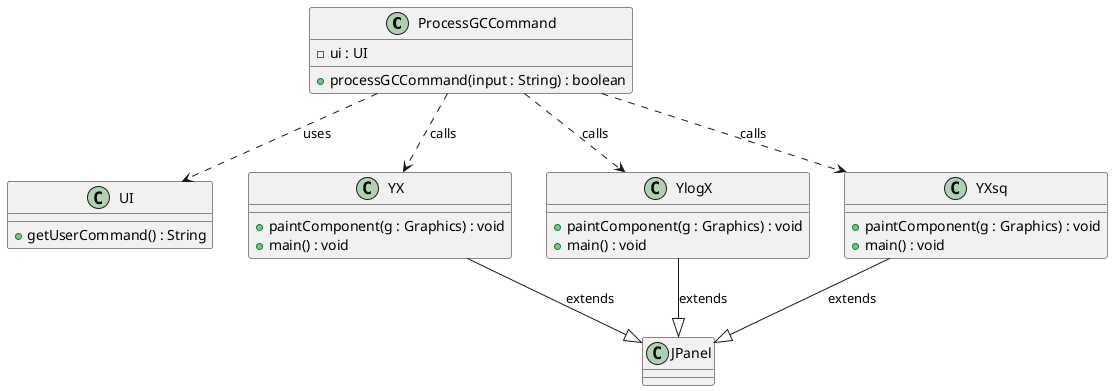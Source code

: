 @startuml

class ProcessGCCommand {
    -ui : UI
    +processGCCommand(input : String) : boolean
}

class UI {
    +getUserCommand() : String
}

class YX {
    +paintComponent(g : Graphics) : void
    +main() : void
}

class YlogX {
    +paintComponent(g : Graphics) : void
    +main() : void
}

class YXsq {
    +paintComponent(g : Graphics) : void
    +main() : void
}

ProcessGCCommand .down.> UI : uses
ProcessGCCommand ..> YX : calls
ProcessGCCommand ..> YlogX : calls
ProcessGCCommand ..> YXsq : calls

YX --|> JPanel : extends
YlogX --|> JPanel : extends
YXsq --|> JPanel : extends

@enduml
